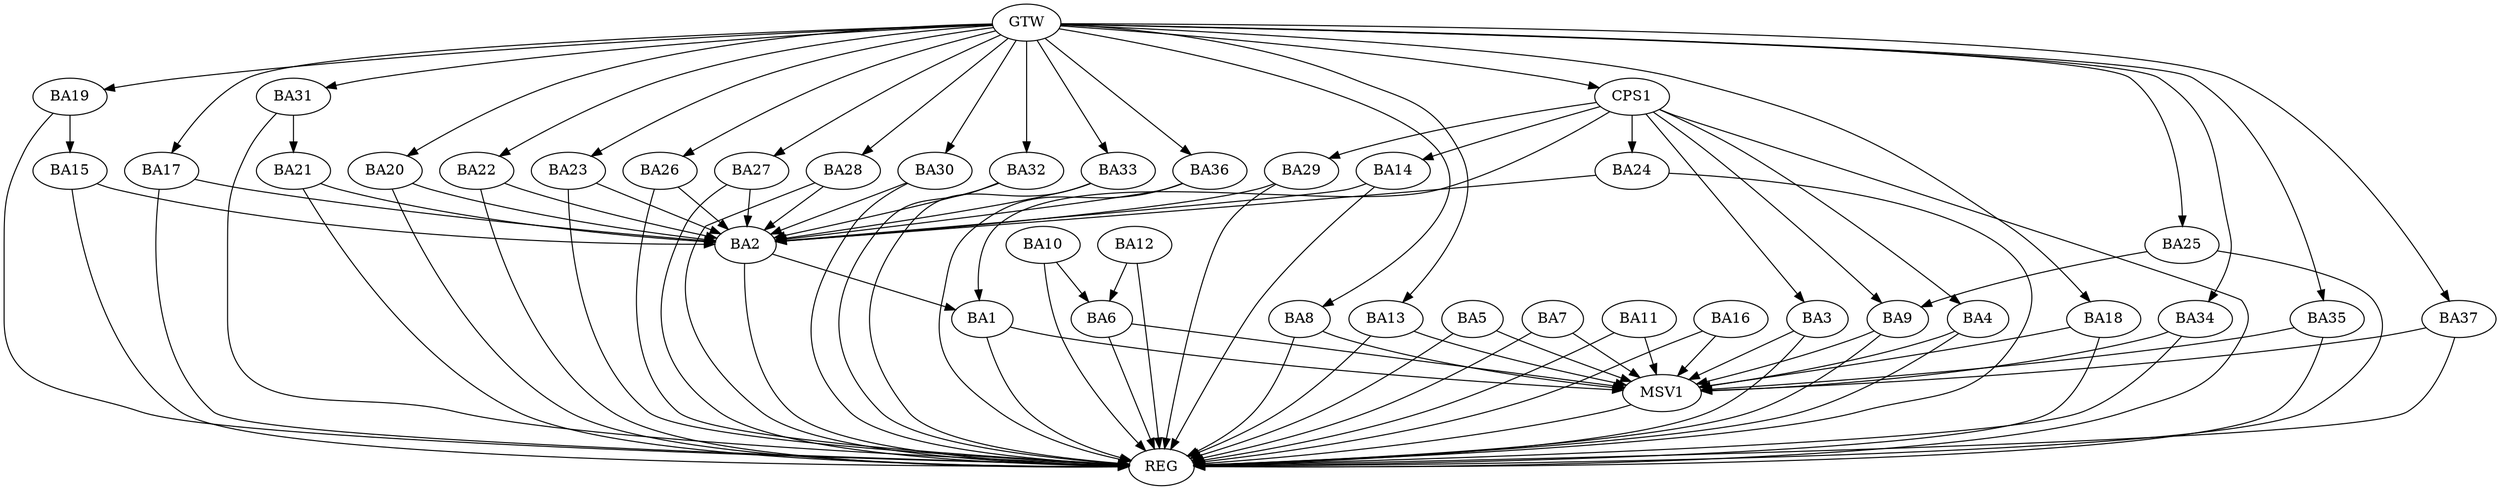 strict digraph G {
  BA1 [ label="BA1" ];
  BA2 [ label="BA2" ];
  BA3 [ label="BA3" ];
  BA4 [ label="BA4" ];
  BA5 [ label="BA5" ];
  BA6 [ label="BA6" ];
  BA7 [ label="BA7" ];
  BA8 [ label="BA8" ];
  BA9 [ label="BA9" ];
  BA10 [ label="BA10" ];
  BA11 [ label="BA11" ];
  BA12 [ label="BA12" ];
  BA13 [ label="BA13" ];
  BA14 [ label="BA14" ];
  BA15 [ label="BA15" ];
  BA16 [ label="BA16" ];
  BA17 [ label="BA17" ];
  BA18 [ label="BA18" ];
  BA19 [ label="BA19" ];
  BA20 [ label="BA20" ];
  BA21 [ label="BA21" ];
  BA22 [ label="BA22" ];
  BA23 [ label="BA23" ];
  BA24 [ label="BA24" ];
  BA25 [ label="BA25" ];
  BA26 [ label="BA26" ];
  BA27 [ label="BA27" ];
  BA28 [ label="BA28" ];
  BA29 [ label="BA29" ];
  BA30 [ label="BA30" ];
  BA31 [ label="BA31" ];
  BA32 [ label="BA32" ];
  BA33 [ label="BA33" ];
  BA34 [ label="BA34" ];
  BA35 [ label="BA35" ];
  BA36 [ label="BA36" ];
  BA37 [ label="BA37" ];
  CPS1 [ label="CPS1" ];
  GTW [ label="GTW" ];
  REG [ label="REG" ];
  MSV1 [ label="MSV1" ];
  BA2 -> BA1;
  BA10 -> BA6;
  BA12 -> BA6;
  BA19 -> BA15;
  BA25 -> BA9;
  BA31 -> BA21;
  CPS1 -> BA3;
  CPS1 -> BA9;
  CPS1 -> BA29;
  CPS1 -> BA1;
  CPS1 -> BA14;
  CPS1 -> BA4;
  CPS1 -> BA24;
  GTW -> BA8;
  GTW -> BA13;
  GTW -> BA17;
  GTW -> BA18;
  GTW -> BA19;
  GTW -> BA20;
  GTW -> BA22;
  GTW -> BA23;
  GTW -> BA25;
  GTW -> BA26;
  GTW -> BA27;
  GTW -> BA28;
  GTW -> BA30;
  GTW -> BA31;
  GTW -> BA32;
  GTW -> BA33;
  GTW -> BA34;
  GTW -> BA35;
  GTW -> BA36;
  GTW -> BA37;
  GTW -> CPS1;
  BA1 -> REG;
  BA2 -> REG;
  BA3 -> REG;
  BA4 -> REG;
  BA5 -> REG;
  BA6 -> REG;
  BA7 -> REG;
  BA8 -> REG;
  BA9 -> REG;
  BA10 -> REG;
  BA11 -> REG;
  BA12 -> REG;
  BA13 -> REG;
  BA14 -> REG;
  BA15 -> REG;
  BA16 -> REG;
  BA17 -> REG;
  BA18 -> REG;
  BA19 -> REG;
  BA20 -> REG;
  BA21 -> REG;
  BA22 -> REG;
  BA23 -> REG;
  BA24 -> REG;
  BA25 -> REG;
  BA26 -> REG;
  BA27 -> REG;
  BA28 -> REG;
  BA29 -> REG;
  BA30 -> REG;
  BA31 -> REG;
  BA32 -> REG;
  BA33 -> REG;
  BA34 -> REG;
  BA35 -> REG;
  BA36 -> REG;
  BA37 -> REG;
  CPS1 -> REG;
  BA29 -> BA2;
  BA26 -> BA2;
  BA24 -> BA2;
  BA28 -> BA2;
  BA36 -> BA2;
  BA17 -> BA2;
  BA20 -> BA2;
  BA32 -> BA2;
  BA27 -> BA2;
  BA23 -> BA2;
  BA30 -> BA2;
  BA22 -> BA2;
  BA21 -> BA2;
  BA15 -> BA2;
  BA14 -> BA2;
  BA33 -> BA2;
  BA1 -> MSV1;
  BA3 -> MSV1;
  BA4 -> MSV1;
  BA5 -> MSV1;
  BA6 -> MSV1;
  BA7 -> MSV1;
  BA8 -> MSV1;
  BA9 -> MSV1;
  BA11 -> MSV1;
  BA13 -> MSV1;
  BA18 -> MSV1;
  BA35 -> MSV1;
  BA16 -> MSV1;
  BA37 -> MSV1;
  BA34 -> MSV1;
  MSV1 -> REG;
}
